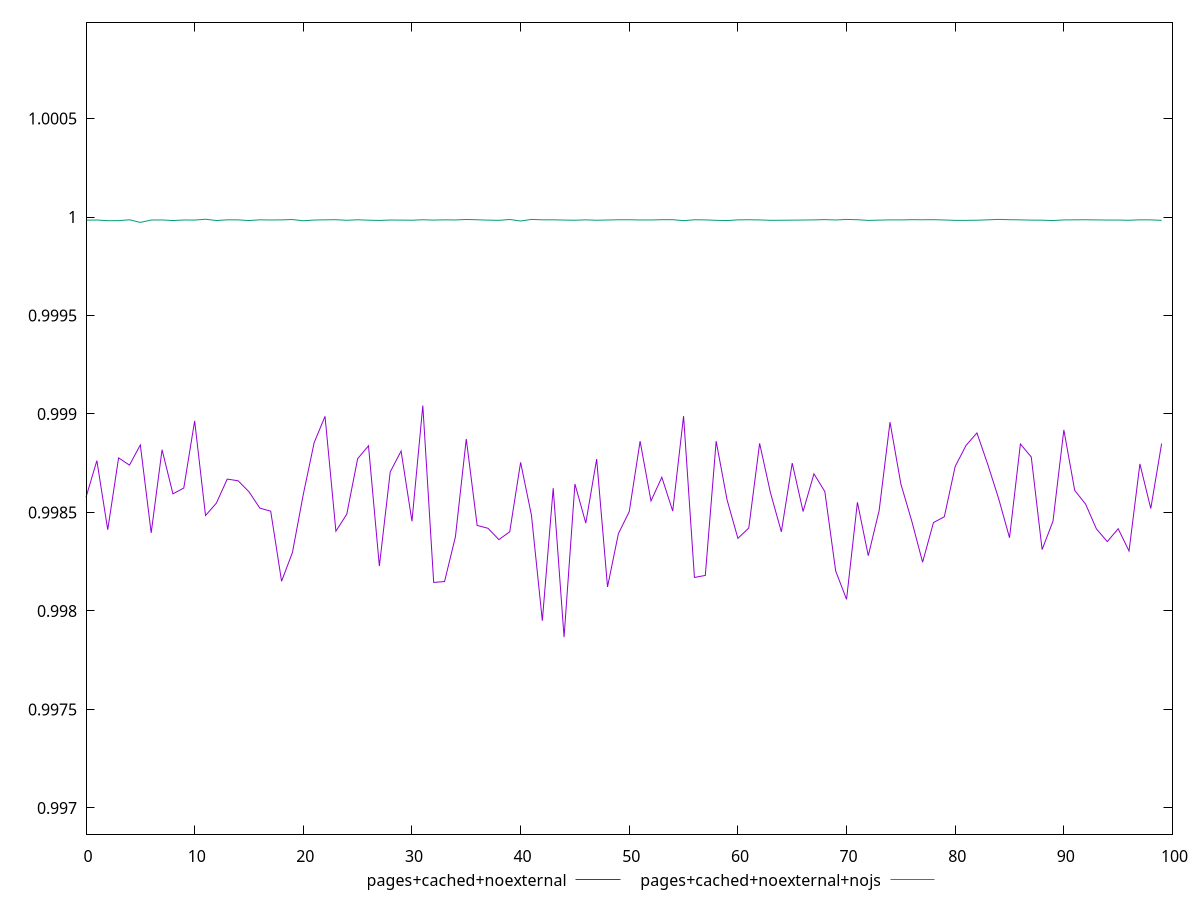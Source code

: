 $_pagesCachedNoexternal <<EOF
0.9985770031535031
0.9987631472191403
0.9984122784436921
0.998777320266471
0.9987403462973732
0.9988429495545448
0.9983962613583439
0.9988185838398493
0.9985945381021717
0.998624154700753
0.9989651454761084
0.9984843877230433
0.998547588609306
0.9986695941361373
0.9986608926677054
0.9986050401118411
0.9985220913028061
0.9985065974277756
0.9981507192640874
0.9982967322309337
0.9985921159770663
0.9988546433328331
0.998988275634463
0.9984048685307121
0.9984911614876777
0.9987728013485069
0.9988387251543851
0.9982276199322336
0.9987057329613022
0.9988118617333208
0.9984552882902911
0.9990427653865365
0.9981447713298366
0.9981492596803707
0.9983762482468642
0.9988732392778898
0.9984342159437959
0.9984196626339741
0.9983620572423351
0.9984021591299744
0.9987543282334074
0.9984853311285
0.9979501618043835
0.9986233186529334
0.9978667139511739
0.9986447257095986
0.9984458779111778
0.9987709595474197
0.9981219448237042
0.9983924613665667
0.9985043296447575
0.9988620513661473
0.9985586124224697
0.9986787396088742
0.998507130649694
0.9989893025493146
0.9981700299405648
0.998180298462847
0.9988618340010238
0.9985647048172377
0.9983686183782796
0.9984210529973376
0.9988509621725403
0.9985993729760105
0.9984018786512666
0.9987507174475088
0.9985049079515933
0.9986962064937371
0.9986063065135562
0.9982025446989222
0.9980588142362545
0.9985516321893725
0.9982804973300408
0.9985099720944972
0.9989586235044932
0.9986443950963391
0.9984567462672991
0.9982474821860117
0.9984488518174471
0.9984783124785861
0.9987337627788297
0.9988406367580546
0.9989038415431923
0.9987435112689367
0.9985700467033181
0.9983717019705458
0.9988476744060844
0.9987819410350325
0.9983117329082503
0.9984555161670148
0.9989191834771101
0.9986121208561531
0.9985426204350432
0.9984162291632885
0.9983521308504634
0.9984173433308772
0.9983041227593636
0.9987466312851482
0.9985199294355769
0.998849940072261
EOF
$_pagesCachedNoexternalNojs <<EOF
0.9999841696363694
0.9999850715999135
0.9999814964245859
0.9999816581068457
0.9999862193422115
0.9999727943604848
0.9999849582250567
0.9999853457599799
0.9999822616260748
0.999985067032882
0.9999847444501724
0.9999888867906552
0.9999824203706065
0.9999858902865608
0.9999856864369387
0.9999823431136674
0.9999858728463153
0.9999850704582642
0.9999856190536267
0.9999873686145766
0.9999811847384907
0.999984757231105
0.9999858793885015
0.9999864958483466
0.9999836263592581
0.9999861861906807
0.9999839175097196
0.9999829151180316
0.999984908759654
0.9999844492095649
0.999983890777771
0.999986287575307
0.999984530515804
0.9999858826586521
0.9999852341125268
0.9999876511839212
0.9999861551180864
0.9999842700429995
0.9999833258552887
0.9999876209178291
0.9999799715547321
0.9999879676697101
0.9999860118689683
0.9999859696312491
0.9999847258438748
0.9999838749643342
0.9999857952393731
0.9999838091401076
0.9999849639681171
0.9999861990313713
0.9999862236150163
0.9999850624646927
0.9999851069551714
0.9999866078665908
0.9999866412171665
0.9999816459197375
0.9999861754825352
0.9999855713960272
0.9999833745897695
0.9999823313040674
0.9999856952546418
0.9999862790615313
0.9999853738428268
0.9999835176081828
0.9999837099867598
0.9999843259923835
0.999984871860771
0.999985603551551
0.999987059416191
0.9999850921372317
0.9999880409811988
0.9999863438684358
0.9999830334977298
0.9999843711074572
0.9999856908463536
0.9999854488849311
0.9999864874420059
0.9999862982113628
0.9999865869874118
0.9999851842656109
0.9999831486738807
0.9999831701184134
0.9999839502669017
0.9999859305487434
0.9999881478957279
0.9999865441006285
0.9999858236997434
0.9999843983616574
0.9999840951867456
0.9999822181269956
0.9999853457599799
0.9999858335403847
0.9999862481623192
0.9999854712235923
0.9999848325738236
0.9999848047909915
0.9999836411428203
0.9999860464467328
0.9999856676843537
0.999983319598737
EOF
set key outside below
set terminal pngcairo
set output "report_00005_2020-11-02T22-26-11.212Z/mainthread-work-breakdown/mainthread-work-breakdown_pages+cached+noexternal_pages+cached+noexternal+nojs.png"
set yrange [0.9968667139511739:1.0009888867906551]
plot $_pagesCachedNoexternal title "pages+cached+noexternal" with line ,$_pagesCachedNoexternalNojs title "pages+cached+noexternal+nojs" with line ,